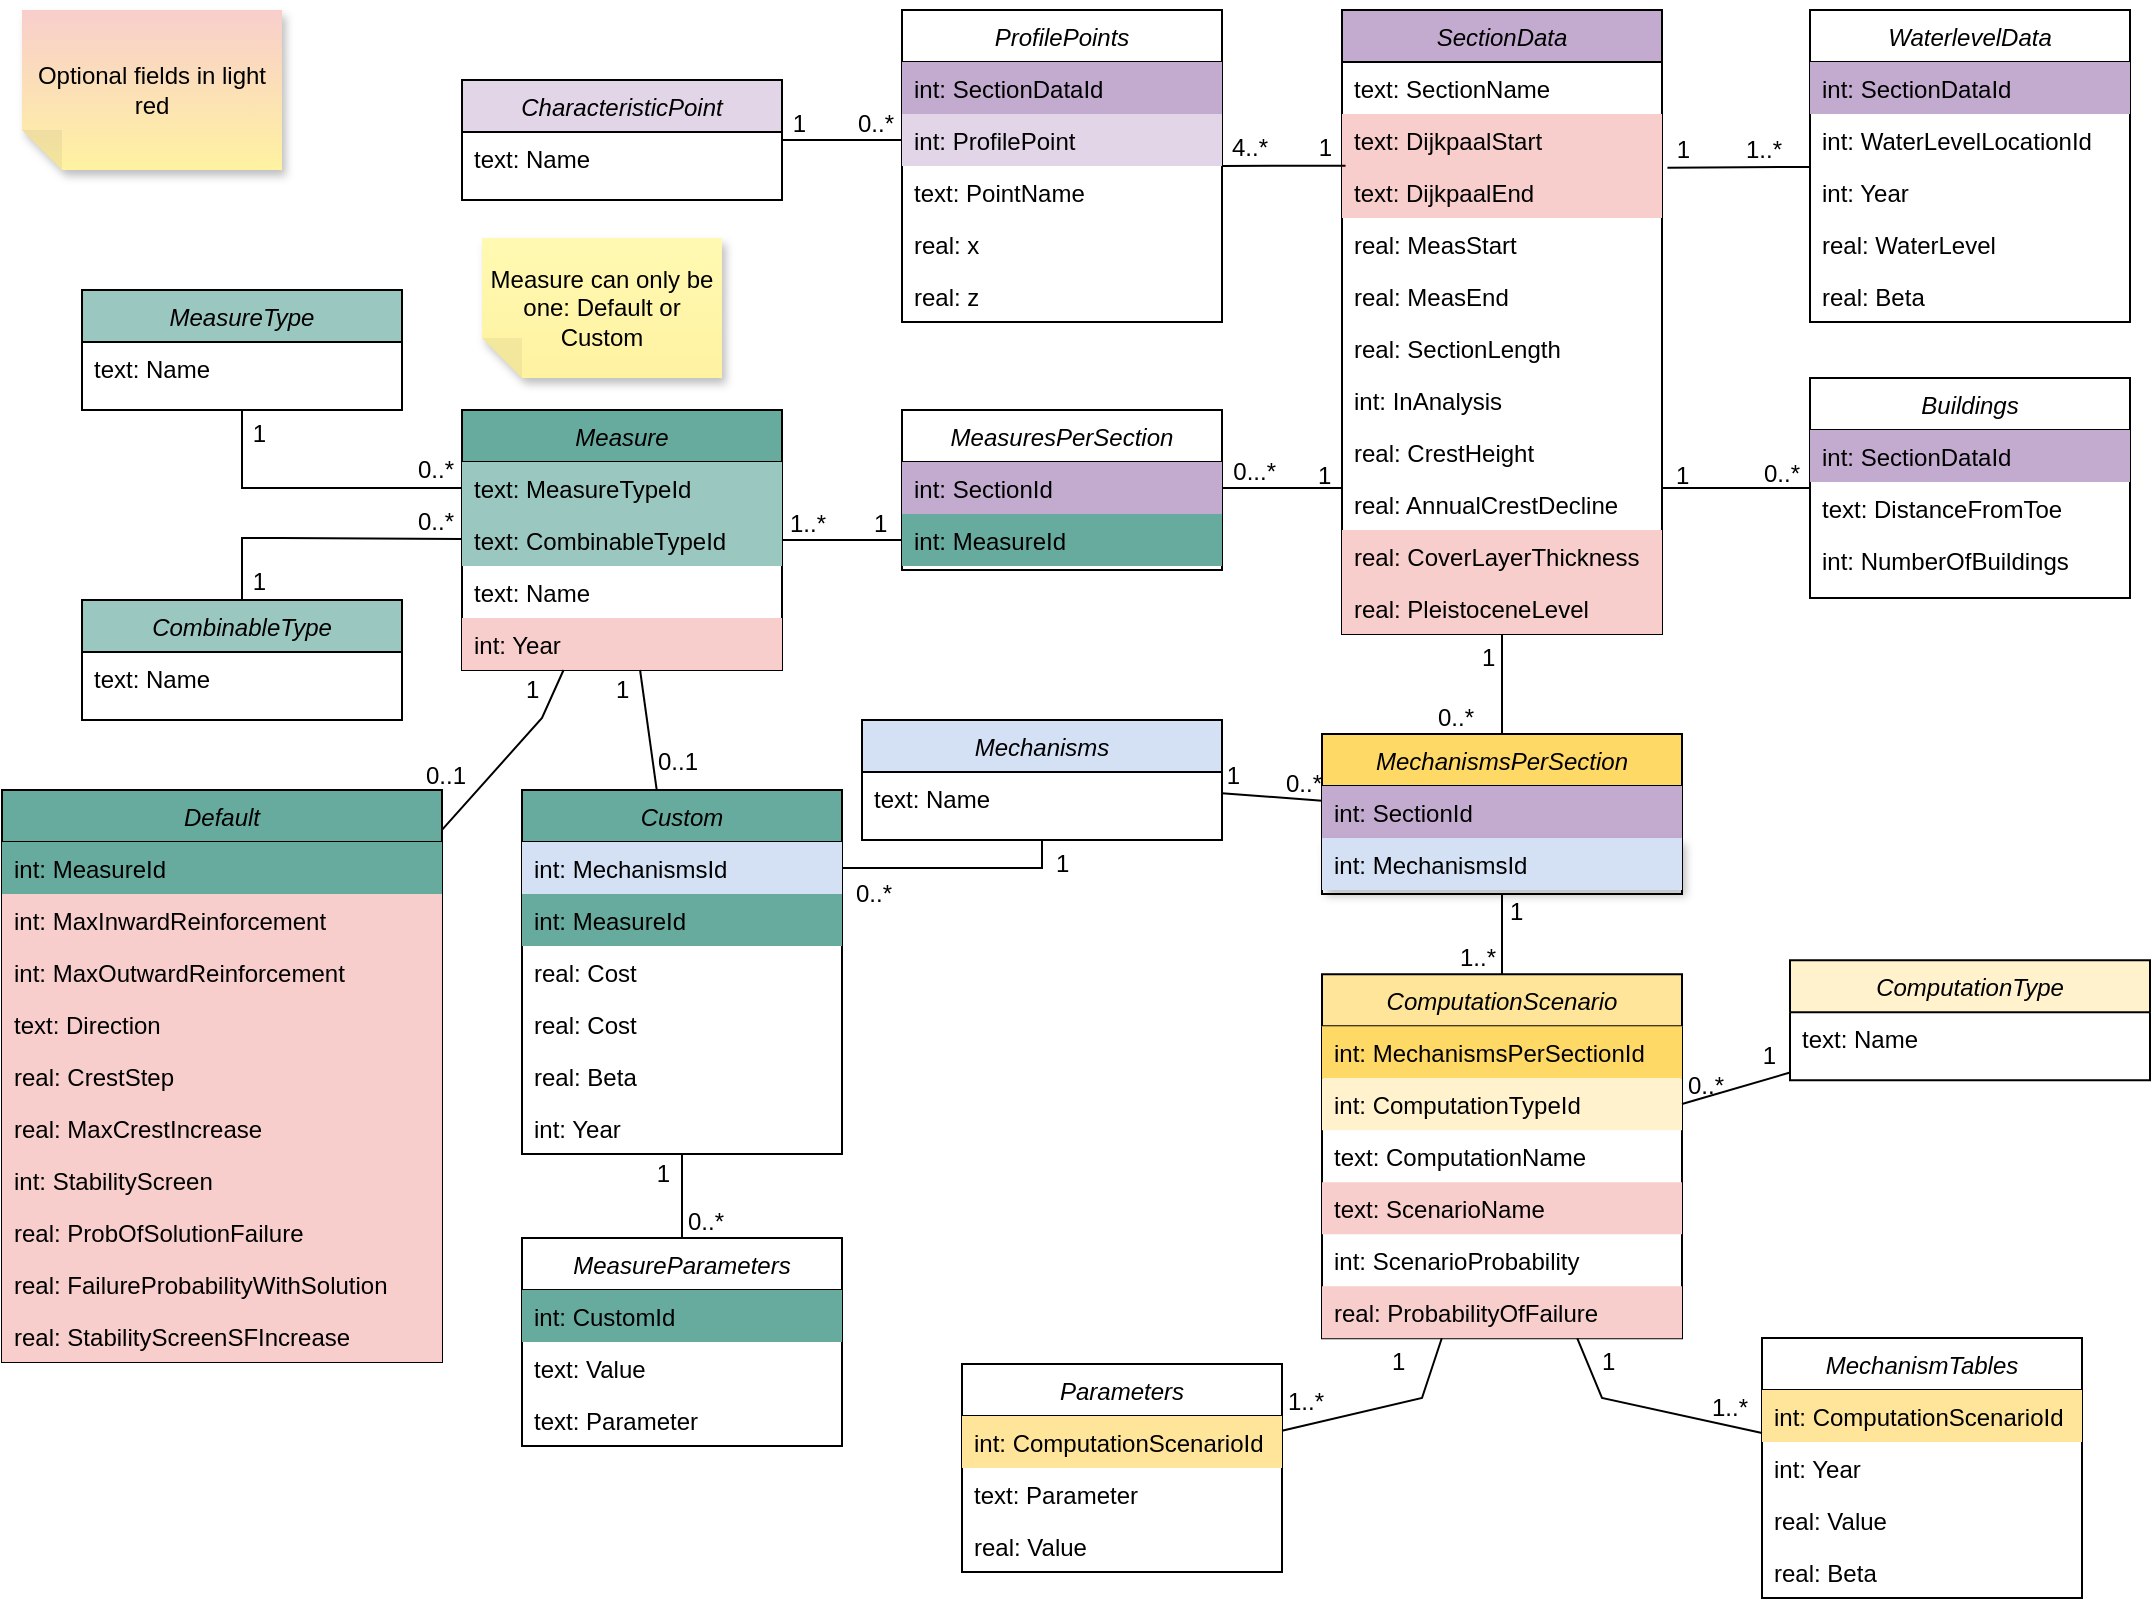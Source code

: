 <mxfile version="21.1.8" type="device">
  <diagram name="EntityDiagram" id="T-HeY9lztn7zAXqoHGck">
    <mxGraphModel dx="1674" dy="754" grid="1" gridSize="10" guides="1" tooltips="1" connect="1" arrows="1" fold="1" page="1" pageScale="1" pageWidth="1100" pageHeight="850" math="0" shadow="0">
      <root>
        <mxCell id="iij-sJ3s8TavJlbYBpzY-0" />
        <mxCell id="iij-sJ3s8TavJlbYBpzY-1" parent="iij-sJ3s8TavJlbYBpzY-0" />
        <mxCell id="iij-sJ3s8TavJlbYBpzY-2" value="Measure" style="swimlane;fontStyle=2;align=center;verticalAlign=top;childLayout=stackLayout;horizontal=1;startSize=26;horizontalStack=0;resizeParent=1;resizeLast=0;collapsible=1;marginBottom=0;rounded=0;shadow=0;strokeWidth=1;fillColor=#67AB9F;" vertex="1" parent="iij-sJ3s8TavJlbYBpzY-1">
          <mxGeometry x="250" y="226" width="160" height="130" as="geometry">
            <mxRectangle x="230" y="140" width="160" height="26" as="alternateBounds" />
          </mxGeometry>
        </mxCell>
        <mxCell id="iij-sJ3s8TavJlbYBpzY-3" value="text: MeasureTypeId" style="text;align=left;verticalAlign=top;spacingLeft=4;spacingRight=4;overflow=hidden;rotatable=0;points=[[0,0.5],[1,0.5]];portConstraint=eastwest;rounded=0;shadow=0;html=0;fillColor=#9AC7BF;" vertex="1" parent="iij-sJ3s8TavJlbYBpzY-2">
          <mxGeometry y="26" width="160" height="26" as="geometry" />
        </mxCell>
        <mxCell id="iij-sJ3s8TavJlbYBpzY-4" value="text: CombinableTypeId" style="text;align=left;verticalAlign=top;spacingLeft=4;spacingRight=4;overflow=hidden;rotatable=0;points=[[0,0.5],[1,0.5]];portConstraint=eastwest;fillColor=#9AC7BF;" vertex="1" parent="iij-sJ3s8TavJlbYBpzY-2">
          <mxGeometry y="52" width="160" height="26" as="geometry" />
        </mxCell>
        <mxCell id="iij-sJ3s8TavJlbYBpzY-5" value="text: Name" style="text;align=left;verticalAlign=top;spacingLeft=4;spacingRight=4;overflow=hidden;rotatable=0;points=[[0,0.5],[1,0.5]];portConstraint=eastwest;rounded=0;shadow=0;html=0;" vertex="1" parent="iij-sJ3s8TavJlbYBpzY-2">
          <mxGeometry y="78" width="160" height="26" as="geometry" />
        </mxCell>
        <mxCell id="iij-sJ3s8TavJlbYBpzY-6" value="int: Year" style="text;align=left;verticalAlign=top;spacingLeft=4;spacingRight=4;overflow=hidden;rotatable=0;points=[[0,0.5],[1,0.5]];portConstraint=eastwest;fillColor=#F8CECC;" vertex="1" parent="iij-sJ3s8TavJlbYBpzY-2">
          <mxGeometry y="104" width="160" height="26" as="geometry" />
        </mxCell>
        <mxCell id="iij-sJ3s8TavJlbYBpzY-7" value="ProfilePoints" style="swimlane;fontStyle=2;align=center;verticalAlign=top;childLayout=stackLayout;horizontal=1;startSize=26;horizontalStack=0;resizeParent=1;resizeLast=0;collapsible=1;marginBottom=0;rounded=0;shadow=0;strokeWidth=1;" vertex="1" parent="iij-sJ3s8TavJlbYBpzY-1">
          <mxGeometry x="470" y="26" width="160" height="156" as="geometry">
            <mxRectangle x="230" y="140" width="160" height="26" as="alternateBounds" />
          </mxGeometry>
        </mxCell>
        <mxCell id="iij-sJ3s8TavJlbYBpzY-8" value="int: SectionDataId" style="text;align=left;verticalAlign=top;spacingLeft=4;spacingRight=4;overflow=hidden;rotatable=0;points=[[0,0.5],[1,0.5]];portConstraint=eastwest;fillColor=#C3ABD0;" vertex="1" parent="iij-sJ3s8TavJlbYBpzY-7">
          <mxGeometry y="26" width="160" height="26" as="geometry" />
        </mxCell>
        <mxCell id="iij-sJ3s8TavJlbYBpzY-9" value="int: ProfilePoint" style="text;align=left;verticalAlign=top;spacingLeft=4;spacingRight=4;overflow=hidden;rotatable=0;points=[[0,0.5],[1,0.5]];portConstraint=eastwest;rounded=0;shadow=0;html=0;fillColor=#E1D5E7;" vertex="1" parent="iij-sJ3s8TavJlbYBpzY-7">
          <mxGeometry y="52" width="160" height="26" as="geometry" />
        </mxCell>
        <mxCell id="iij-sJ3s8TavJlbYBpzY-10" value="text: PointName" style="text;align=left;verticalAlign=top;spacingLeft=4;spacingRight=4;overflow=hidden;rotatable=0;points=[[0,0.5],[1,0.5]];portConstraint=eastwest;" vertex="1" parent="iij-sJ3s8TavJlbYBpzY-7">
          <mxGeometry y="78" width="160" height="26" as="geometry" />
        </mxCell>
        <mxCell id="iij-sJ3s8TavJlbYBpzY-11" value="real: x" style="text;align=left;verticalAlign=top;spacingLeft=4;spacingRight=4;overflow=hidden;rotatable=0;points=[[0,0.5],[1,0.5]];portConstraint=eastwest;rounded=0;shadow=0;html=0;" vertex="1" parent="iij-sJ3s8TavJlbYBpzY-7">
          <mxGeometry y="104" width="160" height="26" as="geometry" />
        </mxCell>
        <mxCell id="iij-sJ3s8TavJlbYBpzY-12" value="real: z" style="text;align=left;verticalAlign=top;spacingLeft=4;spacingRight=4;overflow=hidden;rotatable=0;points=[[0,0.5],[1,0.5]];portConstraint=eastwest;rounded=0;shadow=0;html=0;" vertex="1" parent="iij-sJ3s8TavJlbYBpzY-7">
          <mxGeometry y="130" width="160" height="26" as="geometry" />
        </mxCell>
        <mxCell id="iij-sJ3s8TavJlbYBpzY-13" value="MechanismTables" style="swimlane;fontStyle=2;align=center;verticalAlign=top;childLayout=stackLayout;horizontal=1;startSize=26;horizontalStack=0;resizeParent=1;resizeLast=0;collapsible=1;marginBottom=0;rounded=0;shadow=0;strokeWidth=1;fillColor=none;" vertex="1" parent="iij-sJ3s8TavJlbYBpzY-1">
          <mxGeometry x="900" y="690" width="160" height="130" as="geometry">
            <mxRectangle x="230" y="140" width="160" height="26" as="alternateBounds" />
          </mxGeometry>
        </mxCell>
        <mxCell id="iij-sJ3s8TavJlbYBpzY-14" value="int: ComputationScenarioId" style="text;align=left;verticalAlign=top;spacingLeft=4;spacingRight=4;overflow=hidden;rotatable=0;points=[[0,0.5],[1,0.5]];portConstraint=eastwest;rounded=0;shadow=0;html=0;fillColor=#FFE599;" vertex="1" parent="iij-sJ3s8TavJlbYBpzY-13">
          <mxGeometry y="26" width="160" height="26" as="geometry" />
        </mxCell>
        <mxCell id="iij-sJ3s8TavJlbYBpzY-15" value="int: Year" style="text;align=left;verticalAlign=top;spacingLeft=4;spacingRight=4;overflow=hidden;rotatable=0;points=[[0,0.5],[1,0.5]];portConstraint=eastwest;rounded=0;shadow=0;html=0;" vertex="1" parent="iij-sJ3s8TavJlbYBpzY-13">
          <mxGeometry y="52" width="160" height="26" as="geometry" />
        </mxCell>
        <mxCell id="iij-sJ3s8TavJlbYBpzY-16" value="real: Value" style="text;align=left;verticalAlign=top;spacingLeft=4;spacingRight=4;overflow=hidden;rotatable=0;points=[[0,0.5],[1,0.5]];portConstraint=eastwest;rounded=0;shadow=0;html=0;" vertex="1" parent="iij-sJ3s8TavJlbYBpzY-13">
          <mxGeometry y="78" width="160" height="26" as="geometry" />
        </mxCell>
        <mxCell id="iij-sJ3s8TavJlbYBpzY-17" value="real: Beta" style="text;align=left;verticalAlign=top;spacingLeft=4;spacingRight=4;overflow=hidden;rotatable=0;points=[[0,0.5],[1,0.5]];portConstraint=eastwest;rounded=0;shadow=0;html=0;" vertex="1" parent="iij-sJ3s8TavJlbYBpzY-13">
          <mxGeometry y="104" width="160" height="26" as="geometry" />
        </mxCell>
        <mxCell id="iij-sJ3s8TavJlbYBpzY-18" value="MechanismsPerSection" style="swimlane;fontStyle=2;align=center;verticalAlign=top;childLayout=stackLayout;horizontal=1;startSize=26;horizontalStack=0;resizeParent=1;resizeLast=0;collapsible=1;marginBottom=0;rounded=0;shadow=0;strokeWidth=1;fillColor=#FFD966;" vertex="1" parent="iij-sJ3s8TavJlbYBpzY-1">
          <mxGeometry x="680" y="388" width="180" height="80" as="geometry">
            <mxRectangle x="230" y="140" width="160" height="26" as="alternateBounds" />
          </mxGeometry>
        </mxCell>
        <mxCell id="iij-sJ3s8TavJlbYBpzY-19" value="int: SectionId" style="text;align=left;verticalAlign=top;spacingLeft=4;spacingRight=4;overflow=hidden;rotatable=0;points=[[0,0.5],[1,0.5]];portConstraint=eastwest;fillColor=#C3ABD0;" vertex="1" parent="iij-sJ3s8TavJlbYBpzY-18">
          <mxGeometry y="26" width="180" height="26" as="geometry" />
        </mxCell>
        <mxCell id="iij-sJ3s8TavJlbYBpzY-20" value="int: MechanismsId" style="text;align=left;verticalAlign=top;spacingLeft=4;spacingRight=4;overflow=hidden;rotatable=0;points=[[0,0.5],[1,0.5]];portConstraint=eastwest;rounded=0;shadow=1;html=0;fillColor=#D4E1F5;" vertex="1" parent="iij-sJ3s8TavJlbYBpzY-18">
          <mxGeometry y="52" width="180" height="26" as="geometry" />
        </mxCell>
        <mxCell id="iij-sJ3s8TavJlbYBpzY-21" value="MeasuresPerSection" style="swimlane;fontStyle=2;align=center;verticalAlign=top;childLayout=stackLayout;horizontal=1;startSize=26;horizontalStack=0;resizeParent=1;resizeLast=0;collapsible=1;marginBottom=0;rounded=0;shadow=0;strokeWidth=1;" vertex="1" parent="iij-sJ3s8TavJlbYBpzY-1">
          <mxGeometry x="470" y="226" width="160" height="80" as="geometry">
            <mxRectangle x="230" y="140" width="160" height="26" as="alternateBounds" />
          </mxGeometry>
        </mxCell>
        <mxCell id="iij-sJ3s8TavJlbYBpzY-22" value="int: SectionId" style="text;align=left;verticalAlign=top;spacingLeft=4;spacingRight=4;overflow=hidden;rotatable=0;points=[[0,0.5],[1,0.5]];portConstraint=eastwest;fillColor=#C3ABD0;" vertex="1" parent="iij-sJ3s8TavJlbYBpzY-21">
          <mxGeometry y="26" width="160" height="26" as="geometry" />
        </mxCell>
        <mxCell id="iij-sJ3s8TavJlbYBpzY-23" value="int: MeasureId" style="text;align=left;verticalAlign=top;spacingLeft=4;spacingRight=4;overflow=hidden;rotatable=0;points=[[0,0.5],[1,0.5]];portConstraint=eastwest;rounded=0;shadow=0;html=0;fillColor=#67AB9F;" vertex="1" parent="iij-sJ3s8TavJlbYBpzY-21">
          <mxGeometry y="52" width="160" height="26" as="geometry" />
        </mxCell>
        <mxCell id="iij-sJ3s8TavJlbYBpzY-24" value="WaterlevelData" style="swimlane;fontStyle=2;align=center;verticalAlign=top;childLayout=stackLayout;horizontal=1;startSize=26;horizontalStack=0;resizeParent=1;resizeLast=0;collapsible=1;marginBottom=0;rounded=0;shadow=0;strokeWidth=1;" vertex="1" parent="iij-sJ3s8TavJlbYBpzY-1">
          <mxGeometry x="924" y="26" width="160" height="156" as="geometry">
            <mxRectangle x="230" y="140" width="160" height="26" as="alternateBounds" />
          </mxGeometry>
        </mxCell>
        <mxCell id="iij-sJ3s8TavJlbYBpzY-25" value="int: SectionDataId" style="text;align=left;verticalAlign=top;spacingLeft=4;spacingRight=4;overflow=hidden;rotatable=0;points=[[0,0.5],[1,0.5]];portConstraint=eastwest;fillColor=#C3ABD0;" vertex="1" parent="iij-sJ3s8TavJlbYBpzY-24">
          <mxGeometry y="26" width="160" height="26" as="geometry" />
        </mxCell>
        <mxCell id="iij-sJ3s8TavJlbYBpzY-26" value="int: WaterLevelLocationId" style="text;align=left;verticalAlign=top;spacingLeft=4;spacingRight=4;overflow=hidden;rotatable=0;points=[[0,0.5],[1,0.5]];portConstraint=eastwest;" vertex="1" parent="iij-sJ3s8TavJlbYBpzY-24">
          <mxGeometry y="52" width="160" height="26" as="geometry" />
        </mxCell>
        <mxCell id="iij-sJ3s8TavJlbYBpzY-27" value="int: Year" style="text;align=left;verticalAlign=top;spacingLeft=4;spacingRight=4;overflow=hidden;rotatable=0;points=[[0,0.5],[1,0.5]];portConstraint=eastwest;rounded=0;shadow=0;html=0;" vertex="1" parent="iij-sJ3s8TavJlbYBpzY-24">
          <mxGeometry y="78" width="160" height="26" as="geometry" />
        </mxCell>
        <mxCell id="iij-sJ3s8TavJlbYBpzY-28" value="real: WaterLevel" style="text;align=left;verticalAlign=top;spacingLeft=4;spacingRight=4;overflow=hidden;rotatable=0;points=[[0,0.5],[1,0.5]];portConstraint=eastwest;rounded=0;shadow=0;html=0;" vertex="1" parent="iij-sJ3s8TavJlbYBpzY-24">
          <mxGeometry y="104" width="160" height="26" as="geometry" />
        </mxCell>
        <mxCell id="iij-sJ3s8TavJlbYBpzY-29" value="real: Beta" style="text;align=left;verticalAlign=top;spacingLeft=4;spacingRight=4;overflow=hidden;rotatable=0;points=[[0,0.5],[1,0.5]];portConstraint=eastwest;rounded=0;shadow=0;html=0;" vertex="1" parent="iij-sJ3s8TavJlbYBpzY-24">
          <mxGeometry y="130" width="160" height="26" as="geometry" />
        </mxCell>
        <mxCell id="iij-sJ3s8TavJlbYBpzY-30" value="SectionData" style="swimlane;fontStyle=2;align=center;verticalAlign=top;childLayout=stackLayout;horizontal=1;startSize=26;horizontalStack=0;resizeParent=1;resizeLast=0;collapsible=1;marginBottom=0;rounded=0;shadow=0;strokeWidth=1;fillColor=#C3ABD0;" vertex="1" parent="iij-sJ3s8TavJlbYBpzY-1">
          <mxGeometry x="690" y="26" width="160" height="312" as="geometry">
            <mxRectangle x="230" y="140" width="160" height="26" as="alternateBounds" />
          </mxGeometry>
        </mxCell>
        <mxCell id="iij-sJ3s8TavJlbYBpzY-31" value="text: SectionName" style="text;align=left;verticalAlign=top;spacingLeft=4;spacingRight=4;overflow=hidden;rotatable=0;points=[[0,0.5],[1,0.5]];portConstraint=eastwest;rounded=0;shadow=0;html=0;" vertex="1" parent="iij-sJ3s8TavJlbYBpzY-30">
          <mxGeometry y="26" width="160" height="26" as="geometry" />
        </mxCell>
        <mxCell id="iij-sJ3s8TavJlbYBpzY-32" value="text: DijkpaalStart" style="text;align=left;verticalAlign=top;spacingLeft=4;spacingRight=4;overflow=hidden;rotatable=0;points=[[0,0.5],[1,0.5]];portConstraint=eastwest;rounded=0;shadow=0;html=0;fillColor=#F8CECC;" vertex="1" parent="iij-sJ3s8TavJlbYBpzY-30">
          <mxGeometry y="52" width="160" height="26" as="geometry" />
        </mxCell>
        <mxCell id="iij-sJ3s8TavJlbYBpzY-33" value="text: DijkpaalEnd" style="text;align=left;verticalAlign=top;spacingLeft=4;spacingRight=4;overflow=hidden;rotatable=0;points=[[0,0.5],[1,0.5]];portConstraint=eastwest;rounded=0;shadow=0;html=0;fillColor=#F8CECC;" vertex="1" parent="iij-sJ3s8TavJlbYBpzY-30">
          <mxGeometry y="78" width="160" height="26" as="geometry" />
        </mxCell>
        <mxCell id="iij-sJ3s8TavJlbYBpzY-34" value="real: MeasStart" style="text;align=left;verticalAlign=top;spacingLeft=4;spacingRight=4;overflow=hidden;rotatable=0;points=[[0,0.5],[1,0.5]];portConstraint=eastwest;rounded=0;shadow=0;html=0;" vertex="1" parent="iij-sJ3s8TavJlbYBpzY-30">
          <mxGeometry y="104" width="160" height="26" as="geometry" />
        </mxCell>
        <mxCell id="iij-sJ3s8TavJlbYBpzY-35" value="real: MeasEnd" style="text;align=left;verticalAlign=top;spacingLeft=4;spacingRight=4;overflow=hidden;rotatable=0;points=[[0,0.5],[1,0.5]];portConstraint=eastwest;rounded=0;shadow=0;html=0;" vertex="1" parent="iij-sJ3s8TavJlbYBpzY-30">
          <mxGeometry y="130" width="160" height="26" as="geometry" />
        </mxCell>
        <mxCell id="iij-sJ3s8TavJlbYBpzY-36" value="real: SectionLength" style="text;align=left;verticalAlign=top;spacingLeft=4;spacingRight=4;overflow=hidden;rotatable=0;points=[[0,0.5],[1,0.5]];portConstraint=eastwest;rounded=0;shadow=0;html=0;" vertex="1" parent="iij-sJ3s8TavJlbYBpzY-30">
          <mxGeometry y="156" width="160" height="26" as="geometry" />
        </mxCell>
        <mxCell id="iij-sJ3s8TavJlbYBpzY-37" value="int: InAnalysis" style="text;align=left;verticalAlign=top;spacingLeft=4;spacingRight=4;overflow=hidden;rotatable=0;points=[[0,0.5],[1,0.5]];portConstraint=eastwest;rounded=0;shadow=0;html=0;" vertex="1" parent="iij-sJ3s8TavJlbYBpzY-30">
          <mxGeometry y="182" width="160" height="26" as="geometry" />
        </mxCell>
        <mxCell id="iij-sJ3s8TavJlbYBpzY-38" value="real: CrestHeight" style="text;align=left;verticalAlign=top;spacingLeft=4;spacingRight=4;overflow=hidden;rotatable=0;points=[[0,0.5],[1,0.5]];portConstraint=eastwest;rounded=0;shadow=0;html=0;" vertex="1" parent="iij-sJ3s8TavJlbYBpzY-30">
          <mxGeometry y="208" width="160" height="26" as="geometry" />
        </mxCell>
        <mxCell id="iij-sJ3s8TavJlbYBpzY-39" value="real: AnnualCrestDecline" style="text;align=left;verticalAlign=top;spacingLeft=4;spacingRight=4;overflow=hidden;rotatable=0;points=[[0,0.5],[1,0.5]];portConstraint=eastwest;rounded=0;shadow=0;html=0;" vertex="1" parent="iij-sJ3s8TavJlbYBpzY-30">
          <mxGeometry y="234" width="160" height="26" as="geometry" />
        </mxCell>
        <mxCell id="iij-sJ3s8TavJlbYBpzY-40" value="real: CoverLayerThickness" style="text;align=left;verticalAlign=top;spacingLeft=4;spacingRight=4;overflow=hidden;rotatable=0;points=[[0,0.5],[1,0.5]];portConstraint=eastwest;rounded=0;shadow=0;html=0;fillColor=#F8CECC;" vertex="1" parent="iij-sJ3s8TavJlbYBpzY-30">
          <mxGeometry y="260" width="160" height="26" as="geometry" />
        </mxCell>
        <mxCell id="iij-sJ3s8TavJlbYBpzY-41" value="real: PleistoceneLevel" style="text;align=left;verticalAlign=top;spacingLeft=4;spacingRight=4;overflow=hidden;rotatable=0;points=[[0,0.5],[1,0.5]];portConstraint=eastwest;rounded=0;shadow=0;html=0;fillColor=#F8CECC;" vertex="1" parent="iij-sJ3s8TavJlbYBpzY-30">
          <mxGeometry y="286" width="160" height="26" as="geometry" />
        </mxCell>
        <mxCell id="iij-sJ3s8TavJlbYBpzY-42" value="Parameters" style="swimlane;fontStyle=2;align=center;verticalAlign=top;childLayout=stackLayout;horizontal=1;startSize=26;horizontalStack=0;resizeParent=1;resizeLast=0;collapsible=1;marginBottom=0;rounded=0;shadow=0;strokeWidth=1;fillColor=none;" vertex="1" parent="iij-sJ3s8TavJlbYBpzY-1">
          <mxGeometry x="500" y="703" width="160" height="104" as="geometry">
            <mxRectangle x="230" y="140" width="160" height="26" as="alternateBounds" />
          </mxGeometry>
        </mxCell>
        <mxCell id="iij-sJ3s8TavJlbYBpzY-43" value="int: ComputationScenarioId" style="text;align=left;verticalAlign=top;spacingLeft=4;spacingRight=4;overflow=hidden;rotatable=0;points=[[0,0.5],[1,0.5]];portConstraint=eastwest;rounded=0;shadow=0;html=0;fillColor=#FFE599;" vertex="1" parent="iij-sJ3s8TavJlbYBpzY-42">
          <mxGeometry y="26" width="160" height="26" as="geometry" />
        </mxCell>
        <mxCell id="iij-sJ3s8TavJlbYBpzY-44" value="text: Parameter" style="text;align=left;verticalAlign=top;spacingLeft=4;spacingRight=4;overflow=hidden;rotatable=0;points=[[0,0.5],[1,0.5]];portConstraint=eastwest;rounded=0;shadow=0;html=0;" vertex="1" parent="iij-sJ3s8TavJlbYBpzY-42">
          <mxGeometry y="52" width="160" height="26" as="geometry" />
        </mxCell>
        <mxCell id="iij-sJ3s8TavJlbYBpzY-45" value="real: Value" style="text;align=left;verticalAlign=top;spacingLeft=4;spacingRight=4;overflow=hidden;rotatable=0;points=[[0,0.5],[1,0.5]];portConstraint=eastwest;rounded=0;shadow=0;html=0;" vertex="1" parent="iij-sJ3s8TavJlbYBpzY-42">
          <mxGeometry y="78" width="160" height="26" as="geometry" />
        </mxCell>
        <mxCell id="iij-sJ3s8TavJlbYBpzY-46" value="ComputationScenario" style="swimlane;fontStyle=2;align=center;verticalAlign=top;childLayout=stackLayout;horizontal=1;startSize=26;horizontalStack=0;resizeParent=1;resizeLast=0;collapsible=1;marginBottom=0;rounded=0;shadow=0;strokeWidth=1;fillColor=#FFE599;" vertex="1" parent="iij-sJ3s8TavJlbYBpzY-1">
          <mxGeometry x="680" y="508.13" width="180" height="182" as="geometry">
            <mxRectangle x="230" y="140" width="160" height="26" as="alternateBounds" />
          </mxGeometry>
        </mxCell>
        <mxCell id="iij-sJ3s8TavJlbYBpzY-47" value="int: MechanismsPerSectionId" style="text;align=left;verticalAlign=top;spacingLeft=4;spacingRight=4;overflow=hidden;rotatable=0;points=[[0,0.5],[1,0.5]];portConstraint=eastwest;rounded=0;shadow=0;html=0;fillColor=#FFD966;" vertex="1" parent="iij-sJ3s8TavJlbYBpzY-46">
          <mxGeometry y="26" width="180" height="26" as="geometry" />
        </mxCell>
        <mxCell id="iij-sJ3s8TavJlbYBpzY-48" value="int: ComputationTypeId" style="text;align=left;verticalAlign=top;spacingLeft=4;spacingRight=4;overflow=hidden;rotatable=0;points=[[0,0.5],[1,0.5]];portConstraint=eastwest;rounded=0;shadow=0;html=0;fillColor=#FFF2CC;" vertex="1" parent="iij-sJ3s8TavJlbYBpzY-46">
          <mxGeometry y="52" width="180" height="26" as="geometry" />
        </mxCell>
        <mxCell id="iij-sJ3s8TavJlbYBpzY-49" value="text: ComputationName" style="text;align=left;verticalAlign=top;spacingLeft=4;spacingRight=4;overflow=hidden;rotatable=0;points=[[0,0.5],[1,0.5]];portConstraint=eastwest;rounded=0;shadow=0;html=0;" vertex="1" parent="iij-sJ3s8TavJlbYBpzY-46">
          <mxGeometry y="78" width="180" height="26" as="geometry" />
        </mxCell>
        <mxCell id="iij-sJ3s8TavJlbYBpzY-50" value="text: ScenarioName" style="text;align=left;verticalAlign=top;spacingLeft=4;spacingRight=4;overflow=hidden;rotatable=0;points=[[0,0.5],[1,0.5]];portConstraint=eastwest;rounded=0;shadow=0;html=0;fillColor=#F8CECC;" vertex="1" parent="iij-sJ3s8TavJlbYBpzY-46">
          <mxGeometry y="104" width="180" height="26" as="geometry" />
        </mxCell>
        <mxCell id="iij-sJ3s8TavJlbYBpzY-51" value="int: ScenarioProbability" style="text;align=left;verticalAlign=top;spacingLeft=4;spacingRight=4;overflow=hidden;rotatable=0;points=[[0,0.5],[1,0.5]];portConstraint=eastwest;rounded=0;shadow=0;html=0;" vertex="1" parent="iij-sJ3s8TavJlbYBpzY-46">
          <mxGeometry y="130" width="180" height="26" as="geometry" />
        </mxCell>
        <mxCell id="iij-sJ3s8TavJlbYBpzY-52" value="real: ProbabilityOfFailure" style="text;align=left;verticalAlign=top;spacingLeft=4;spacingRight=4;overflow=hidden;rotatable=0;points=[[0,0.5],[1,0.5]];portConstraint=eastwest;rounded=0;shadow=0;html=0;fillColor=#F8CECC;" vertex="1" parent="iij-sJ3s8TavJlbYBpzY-46">
          <mxGeometry y="156" width="180" height="26" as="geometry" />
        </mxCell>
        <mxCell id="iij-sJ3s8TavJlbYBpzY-53" value="" style="endArrow=none;html=1;rounded=0;entryX=1;entryY=0.5;entryDx=0;entryDy=0;exitX=0;exitY=0.192;exitDx=0;exitDy=0;exitPerimeter=0;" edge="1" parent="iij-sJ3s8TavJlbYBpzY-1" source="iij-sJ3s8TavJlbYBpzY-39" target="iij-sJ3s8TavJlbYBpzY-22">
          <mxGeometry relative="1" as="geometry">
            <mxPoint x="784" y="346" as="sourcePoint" />
            <mxPoint x="944" y="346" as="targetPoint" />
            <Array as="points" />
          </mxGeometry>
        </mxCell>
        <mxCell id="iij-sJ3s8TavJlbYBpzY-54" value="1" style="resizable=0;html=1;whiteSpace=wrap;align=left;verticalAlign=bottom;" connectable="0" vertex="1" parent="iij-sJ3s8TavJlbYBpzY-53">
          <mxGeometry x="-1" relative="1" as="geometry">
            <mxPoint x="-14" y="3" as="offset" />
          </mxGeometry>
        </mxCell>
        <mxCell id="iij-sJ3s8TavJlbYBpzY-55" value="0...*" style="resizable=0;html=1;whiteSpace=wrap;align=right;verticalAlign=bottom;" connectable="0" vertex="1" parent="iij-sJ3s8TavJlbYBpzY-53">
          <mxGeometry x="1" relative="1" as="geometry">
            <mxPoint x="28" y="1" as="offset" />
          </mxGeometry>
        </mxCell>
        <mxCell id="iij-sJ3s8TavJlbYBpzY-56" value="" style="endArrow=none;html=1;rounded=0;" edge="1" parent="iij-sJ3s8TavJlbYBpzY-1" target="iij-sJ3s8TavJlbYBpzY-65">
          <mxGeometry relative="1" as="geometry">
            <mxPoint x="850" y="265" as="sourcePoint" />
            <mxPoint x="1054" y="156" as="targetPoint" />
          </mxGeometry>
        </mxCell>
        <mxCell id="iij-sJ3s8TavJlbYBpzY-57" value="1" style="resizable=0;html=1;whiteSpace=wrap;align=left;verticalAlign=bottom;" connectable="0" vertex="1" parent="iij-sJ3s8TavJlbYBpzY-56">
          <mxGeometry x="-1" relative="1" as="geometry">
            <mxPoint x="5" y="2" as="offset" />
          </mxGeometry>
        </mxCell>
        <mxCell id="iij-sJ3s8TavJlbYBpzY-58" value="0..*" style="resizable=0;html=1;whiteSpace=wrap;align=right;verticalAlign=bottom;" connectable="0" vertex="1" parent="iij-sJ3s8TavJlbYBpzY-56">
          <mxGeometry x="1" relative="1" as="geometry">
            <mxPoint x="-4" y="1" as="offset" />
          </mxGeometry>
        </mxCell>
        <mxCell id="iij-sJ3s8TavJlbYBpzY-59" value="" style="endArrow=none;html=1;rounded=0;" edge="1" parent="iij-sJ3s8TavJlbYBpzY-1" source="iij-sJ3s8TavJlbYBpzY-18" target="iij-sJ3s8TavJlbYBpzY-46">
          <mxGeometry relative="1" as="geometry">
            <mxPoint x="804" y="248" as="sourcePoint" />
            <mxPoint x="964" y="248" as="targetPoint" />
          </mxGeometry>
        </mxCell>
        <mxCell id="iij-sJ3s8TavJlbYBpzY-60" value="1" style="resizable=0;html=1;whiteSpace=wrap;align=left;verticalAlign=bottom;" connectable="0" vertex="1" parent="iij-sJ3s8TavJlbYBpzY-59">
          <mxGeometry x="-1" relative="1" as="geometry">
            <mxPoint x="2" y="17" as="offset" />
          </mxGeometry>
        </mxCell>
        <mxCell id="iij-sJ3s8TavJlbYBpzY-61" value="1..*" style="resizable=0;html=1;whiteSpace=wrap;align=right;verticalAlign=bottom;fillColor=none;" connectable="0" vertex="1" parent="iij-sJ3s8TavJlbYBpzY-59">
          <mxGeometry x="1" relative="1" as="geometry">
            <mxPoint x="-2" as="offset" />
          </mxGeometry>
        </mxCell>
        <mxCell id="iij-sJ3s8TavJlbYBpzY-62" value="" style="endArrow=none;html=1;rounded=0;exitX=0;exitY=0.5;exitDx=0;exitDy=0;" edge="1" parent="iij-sJ3s8TavJlbYBpzY-1" source="iij-sJ3s8TavJlbYBpzY-23" target="iij-sJ3s8TavJlbYBpzY-2">
          <mxGeometry relative="1" as="geometry">
            <mxPoint x="924" y="186" as="sourcePoint" />
            <mxPoint x="1084" y="186" as="targetPoint" />
          </mxGeometry>
        </mxCell>
        <mxCell id="iij-sJ3s8TavJlbYBpzY-63" value="1" style="resizable=0;html=1;whiteSpace=wrap;align=left;verticalAlign=bottom;" connectable="0" vertex="1" parent="iij-sJ3s8TavJlbYBpzY-62">
          <mxGeometry x="-1" relative="1" as="geometry">
            <mxPoint x="-16" as="offset" />
          </mxGeometry>
        </mxCell>
        <mxCell id="iij-sJ3s8TavJlbYBpzY-64" value="1..*" style="resizable=0;html=1;whiteSpace=wrap;align=right;verticalAlign=bottom;" connectable="0" vertex="1" parent="iij-sJ3s8TavJlbYBpzY-62">
          <mxGeometry x="1" relative="1" as="geometry">
            <mxPoint x="23" as="offset" />
          </mxGeometry>
        </mxCell>
        <mxCell id="iij-sJ3s8TavJlbYBpzY-65" value="Buildings" style="swimlane;fontStyle=2;align=center;verticalAlign=top;childLayout=stackLayout;horizontal=1;startSize=26;horizontalStack=0;resizeParent=1;resizeLast=0;collapsible=1;marginBottom=0;rounded=0;shadow=0;strokeWidth=1;" vertex="1" parent="iij-sJ3s8TavJlbYBpzY-1">
          <mxGeometry x="924" y="210" width="160" height="110" as="geometry">
            <mxRectangle x="230" y="140" width="160" height="26" as="alternateBounds" />
          </mxGeometry>
        </mxCell>
        <mxCell id="iij-sJ3s8TavJlbYBpzY-66" value="int: SectionDataId" style="text;align=left;verticalAlign=top;spacingLeft=4;spacingRight=4;overflow=hidden;rotatable=0;points=[[0,0.5],[1,0.5]];portConstraint=eastwest;fillColor=#C3ABD0;" vertex="1" parent="iij-sJ3s8TavJlbYBpzY-65">
          <mxGeometry y="26" width="160" height="26" as="geometry" />
        </mxCell>
        <mxCell id="iij-sJ3s8TavJlbYBpzY-67" value="text: DistanceFromToe" style="text;align=left;verticalAlign=top;spacingLeft=4;spacingRight=4;overflow=hidden;rotatable=0;points=[[0,0.5],[1,0.5]];portConstraint=eastwest;rounded=0;shadow=0;html=0;" vertex="1" parent="iij-sJ3s8TavJlbYBpzY-65">
          <mxGeometry y="52" width="160" height="26" as="geometry" />
        </mxCell>
        <mxCell id="iij-sJ3s8TavJlbYBpzY-68" value="int: NumberOfBuildings" style="text;align=left;verticalAlign=top;spacingLeft=4;spacingRight=4;overflow=hidden;rotatable=0;points=[[0,0.5],[1,0.5]];portConstraint=eastwest;rounded=0;shadow=0;html=0;" vertex="1" parent="iij-sJ3s8TavJlbYBpzY-65">
          <mxGeometry y="78" width="160" height="26" as="geometry" />
        </mxCell>
        <mxCell id="iij-sJ3s8TavJlbYBpzY-69" value="" style="endArrow=none;html=1;rounded=0;" edge="1" parent="iij-sJ3s8TavJlbYBpzY-1" source="iij-sJ3s8TavJlbYBpzY-46" target="iij-sJ3s8TavJlbYBpzY-13">
          <mxGeometry relative="1" as="geometry">
            <mxPoint x="1204" y="518.13" as="sourcePoint" />
            <mxPoint x="1364" y="518.13" as="targetPoint" />
            <Array as="points">
              <mxPoint x="820" y="720" />
            </Array>
          </mxGeometry>
        </mxCell>
        <mxCell id="iij-sJ3s8TavJlbYBpzY-70" value="1" style="resizable=0;html=1;whiteSpace=wrap;align=left;verticalAlign=bottom;" connectable="0" vertex="1" parent="iij-sJ3s8TavJlbYBpzY-69">
          <mxGeometry x="-1" relative="1" as="geometry">
            <mxPoint x="10" y="20" as="offset" />
          </mxGeometry>
        </mxCell>
        <mxCell id="iij-sJ3s8TavJlbYBpzY-71" value="1..*" style="resizable=0;html=1;whiteSpace=wrap;align=right;verticalAlign=bottom;" connectable="0" vertex="1" parent="iij-sJ3s8TavJlbYBpzY-69">
          <mxGeometry x="1" relative="1" as="geometry">
            <mxPoint x="-5" y="-4" as="offset" />
          </mxGeometry>
        </mxCell>
        <mxCell id="iij-sJ3s8TavJlbYBpzY-72" value="" style="endArrow=none;html=1;rounded=0;" edge="1" parent="iij-sJ3s8TavJlbYBpzY-1" source="iij-sJ3s8TavJlbYBpzY-46" target="iij-sJ3s8TavJlbYBpzY-42">
          <mxGeometry relative="1" as="geometry">
            <mxPoint x="944" y="692.7" as="sourcePoint" />
            <mxPoint x="1104" y="692.7" as="targetPoint" />
            <Array as="points">
              <mxPoint x="730" y="720" />
            </Array>
          </mxGeometry>
        </mxCell>
        <mxCell id="iij-sJ3s8TavJlbYBpzY-73" value="1" style="resizable=0;html=1;whiteSpace=wrap;align=left;verticalAlign=bottom;" connectable="0" vertex="1" parent="iij-sJ3s8TavJlbYBpzY-72">
          <mxGeometry x="-1" relative="1" as="geometry">
            <mxPoint x="-27" y="20" as="offset" />
          </mxGeometry>
        </mxCell>
        <mxCell id="iij-sJ3s8TavJlbYBpzY-74" value="1..*" style="resizable=0;html=1;whiteSpace=wrap;align=right;verticalAlign=bottom;" connectable="0" vertex="1" parent="iij-sJ3s8TavJlbYBpzY-72">
          <mxGeometry x="1" relative="1" as="geometry">
            <mxPoint x="23" y="-6" as="offset" />
          </mxGeometry>
        </mxCell>
        <mxCell id="iij-sJ3s8TavJlbYBpzY-75" value="Mechanisms" style="swimlane;fontStyle=2;align=center;verticalAlign=top;childLayout=stackLayout;horizontal=1;startSize=26;horizontalStack=0;resizeParent=1;resizeLast=0;collapsible=1;marginBottom=0;rounded=0;shadow=0;strokeWidth=1;fillColor=#D4E1F5;" vertex="1" parent="iij-sJ3s8TavJlbYBpzY-1">
          <mxGeometry x="450" y="381" width="180" height="60" as="geometry">
            <mxRectangle x="230" y="140" width="160" height="26" as="alternateBounds" />
          </mxGeometry>
        </mxCell>
        <mxCell id="iij-sJ3s8TavJlbYBpzY-76" value="text: Name" style="text;align=left;verticalAlign=top;spacingLeft=4;spacingRight=4;overflow=hidden;rotatable=0;points=[[0,0.5],[1,0.5]];portConstraint=eastwest;rounded=0;shadow=0;html=0;" vertex="1" parent="iij-sJ3s8TavJlbYBpzY-75">
          <mxGeometry y="26" width="180" height="26" as="geometry" />
        </mxCell>
        <mxCell id="iij-sJ3s8TavJlbYBpzY-77" value="CharacteristicPoint" style="swimlane;fontStyle=2;align=center;verticalAlign=top;childLayout=stackLayout;horizontal=1;startSize=26;horizontalStack=0;resizeParent=1;resizeLast=0;collapsible=1;marginBottom=0;rounded=0;shadow=0;strokeWidth=1;fillColor=#E1D5E7;" vertex="1" parent="iij-sJ3s8TavJlbYBpzY-1">
          <mxGeometry x="250" y="61" width="160" height="60" as="geometry">
            <mxRectangle x="230" y="140" width="160" height="26" as="alternateBounds" />
          </mxGeometry>
        </mxCell>
        <mxCell id="iij-sJ3s8TavJlbYBpzY-78" value="text: Name" style="text;align=left;verticalAlign=top;spacingLeft=4;spacingRight=4;overflow=hidden;rotatable=0;points=[[0,0.5],[1,0.5]];portConstraint=eastwest;" vertex="1" parent="iij-sJ3s8TavJlbYBpzY-77">
          <mxGeometry y="26" width="160" height="26" as="geometry" />
        </mxCell>
        <mxCell id="iij-sJ3s8TavJlbYBpzY-79" value="" style="endArrow=none;html=1;rounded=0;" edge="1" parent="iij-sJ3s8TavJlbYBpzY-1" source="iij-sJ3s8TavJlbYBpzY-18" target="iij-sJ3s8TavJlbYBpzY-75">
          <mxGeometry relative="1" as="geometry">
            <mxPoint x="804" y="451" as="sourcePoint" />
            <mxPoint x="630" y="453" as="targetPoint" />
          </mxGeometry>
        </mxCell>
        <mxCell id="iij-sJ3s8TavJlbYBpzY-80" value="0..*" style="resizable=0;html=1;whiteSpace=wrap;align=left;verticalAlign=bottom;" connectable="0" vertex="1" parent="iij-sJ3s8TavJlbYBpzY-79">
          <mxGeometry x="-1" relative="1" as="geometry">
            <mxPoint x="-20" as="offset" />
          </mxGeometry>
        </mxCell>
        <mxCell id="iij-sJ3s8TavJlbYBpzY-81" value="1" style="resizable=0;html=1;whiteSpace=wrap;align=right;verticalAlign=bottom;" connectable="0" vertex="1" parent="iij-sJ3s8TavJlbYBpzY-79">
          <mxGeometry x="1" relative="1" as="geometry">
            <mxPoint x="10" as="offset" />
          </mxGeometry>
        </mxCell>
        <mxCell id="iij-sJ3s8TavJlbYBpzY-82" value="" style="endArrow=none;html=1;rounded=0;entryX=0.011;entryY=0.996;entryDx=0;entryDy=0;entryPerimeter=0;" edge="1" parent="iij-sJ3s8TavJlbYBpzY-1" source="iij-sJ3s8TavJlbYBpzY-7" target="iij-sJ3s8TavJlbYBpzY-32">
          <mxGeometry relative="1" as="geometry">
            <mxPoint x="524" y="116" as="sourcePoint" />
            <mxPoint x="594" y="116" as="targetPoint" />
          </mxGeometry>
        </mxCell>
        <mxCell id="iij-sJ3s8TavJlbYBpzY-83" value="4..*" style="resizable=0;html=1;whiteSpace=wrap;align=left;verticalAlign=bottom;" connectable="0" vertex="1" parent="iij-sJ3s8TavJlbYBpzY-82">
          <mxGeometry x="-1" relative="1" as="geometry">
            <mxPoint x="3" as="offset" />
          </mxGeometry>
        </mxCell>
        <mxCell id="iij-sJ3s8TavJlbYBpzY-84" value="1" style="resizable=0;html=1;whiteSpace=wrap;align=right;verticalAlign=bottom;" connectable="0" vertex="1" parent="iij-sJ3s8TavJlbYBpzY-82">
          <mxGeometry x="1" relative="1" as="geometry">
            <mxPoint x="-5" as="offset" />
          </mxGeometry>
        </mxCell>
        <mxCell id="iij-sJ3s8TavJlbYBpzY-85" value="" style="endArrow=none;html=1;rounded=0;entryX=1.017;entryY=0.033;entryDx=0;entryDy=0;entryPerimeter=0;" edge="1" parent="iij-sJ3s8TavJlbYBpzY-1" source="iij-sJ3s8TavJlbYBpzY-24" target="iij-sJ3s8TavJlbYBpzY-33">
          <mxGeometry relative="1" as="geometry">
            <mxPoint x="604" y="152" as="sourcePoint" />
            <mxPoint x="524" y="133" as="targetPoint" />
          </mxGeometry>
        </mxCell>
        <mxCell id="iij-sJ3s8TavJlbYBpzY-86" value="1..*" style="resizable=0;html=1;whiteSpace=wrap;align=left;verticalAlign=bottom;" connectable="0" vertex="1" parent="iij-sJ3s8TavJlbYBpzY-85">
          <mxGeometry x="-1" relative="1" as="geometry">
            <mxPoint x="-34" as="offset" />
          </mxGeometry>
        </mxCell>
        <mxCell id="iij-sJ3s8TavJlbYBpzY-87" value="1" style="resizable=0;html=1;whiteSpace=wrap;align=right;verticalAlign=bottom;" connectable="0" vertex="1" parent="iij-sJ3s8TavJlbYBpzY-85">
          <mxGeometry x="1" relative="1" as="geometry">
            <mxPoint x="13" as="offset" />
          </mxGeometry>
        </mxCell>
        <mxCell id="iij-sJ3s8TavJlbYBpzY-88" value="" style="endArrow=none;html=1;rounded=0;exitX=0;exitY=0.5;exitDx=0;exitDy=0;" edge="1" parent="iij-sJ3s8TavJlbYBpzY-1" source="iij-sJ3s8TavJlbYBpzY-9" target="iij-sJ3s8TavJlbYBpzY-77">
          <mxGeometry relative="1" as="geometry">
            <mxPoint x="524" y="133" as="sourcePoint" />
            <mxPoint x="604" y="152" as="targetPoint" />
          </mxGeometry>
        </mxCell>
        <mxCell id="iij-sJ3s8TavJlbYBpzY-89" value="0..*" style="resizable=0;html=1;whiteSpace=wrap;align=left;verticalAlign=bottom;" connectable="0" vertex="1" parent="iij-sJ3s8TavJlbYBpzY-88">
          <mxGeometry x="-1" relative="1" as="geometry">
            <mxPoint x="-24" as="offset" />
          </mxGeometry>
        </mxCell>
        <mxCell id="iij-sJ3s8TavJlbYBpzY-90" value="1" style="resizable=0;html=1;whiteSpace=wrap;align=right;verticalAlign=bottom;" connectable="0" vertex="1" parent="iij-sJ3s8TavJlbYBpzY-88">
          <mxGeometry x="1" relative="1" as="geometry">
            <mxPoint x="13" as="offset" />
          </mxGeometry>
        </mxCell>
        <mxCell id="iij-sJ3s8TavJlbYBpzY-91" value="ComputationType" style="swimlane;fontStyle=2;align=center;verticalAlign=top;childLayout=stackLayout;horizontal=1;startSize=26;horizontalStack=0;resizeParent=1;resizeLast=0;collapsible=1;marginBottom=0;rounded=0;shadow=0;strokeWidth=1;fillColor=#FFF2CC;" vertex="1" parent="iij-sJ3s8TavJlbYBpzY-1">
          <mxGeometry x="914" y="501.13" width="180" height="60" as="geometry">
            <mxRectangle x="230" y="140" width="160" height="26" as="alternateBounds" />
          </mxGeometry>
        </mxCell>
        <mxCell id="iij-sJ3s8TavJlbYBpzY-92" value="text: Name" style="text;align=left;verticalAlign=top;spacingLeft=4;spacingRight=4;overflow=hidden;rotatable=0;points=[[0,0.5],[1,0.5]];portConstraint=eastwest;rounded=0;shadow=0;html=0;" vertex="1" parent="iij-sJ3s8TavJlbYBpzY-91">
          <mxGeometry y="26" width="180" height="26" as="geometry" />
        </mxCell>
        <mxCell id="iij-sJ3s8TavJlbYBpzY-93" value="" style="endArrow=none;html=1;rounded=0;" edge="1" parent="iij-sJ3s8TavJlbYBpzY-1" source="iij-sJ3s8TavJlbYBpzY-46" target="iij-sJ3s8TavJlbYBpzY-91">
          <mxGeometry relative="1" as="geometry">
            <mxPoint x="844" y="577.79" as="sourcePoint" />
            <mxPoint x="914" y="573.13" as="targetPoint" />
          </mxGeometry>
        </mxCell>
        <mxCell id="iij-sJ3s8TavJlbYBpzY-94" value="0..*" style="resizable=0;html=1;whiteSpace=wrap;align=left;verticalAlign=bottom;" connectable="0" vertex="1" parent="iij-sJ3s8TavJlbYBpzY-93">
          <mxGeometry x="-1" relative="1" as="geometry">
            <mxPoint x="1" as="offset" />
          </mxGeometry>
        </mxCell>
        <mxCell id="iij-sJ3s8TavJlbYBpzY-95" value="1" style="resizable=0;html=1;whiteSpace=wrap;align=right;verticalAlign=bottom;" connectable="0" vertex="1" parent="iij-sJ3s8TavJlbYBpzY-93">
          <mxGeometry x="1" relative="1" as="geometry">
            <mxPoint x="-5" as="offset" />
          </mxGeometry>
        </mxCell>
        <mxCell id="iij-sJ3s8TavJlbYBpzY-96" value="" style="endArrow=none;html=1;rounded=0;" edge="1" parent="iij-sJ3s8TavJlbYBpzY-1" source="iij-sJ3s8TavJlbYBpzY-30" target="iij-sJ3s8TavJlbYBpzY-18">
          <mxGeometry relative="1" as="geometry">
            <mxPoint x="770" y="380" as="sourcePoint" />
            <mxPoint x="715" y="388" as="targetPoint" />
          </mxGeometry>
        </mxCell>
        <mxCell id="iij-sJ3s8TavJlbYBpzY-97" value="1" style="resizable=0;html=1;whiteSpace=wrap;align=left;verticalAlign=bottom;" connectable="0" vertex="1" parent="iij-sJ3s8TavJlbYBpzY-96">
          <mxGeometry x="-1" relative="1" as="geometry">
            <mxPoint x="-12" y="20" as="offset" />
          </mxGeometry>
        </mxCell>
        <mxCell id="iij-sJ3s8TavJlbYBpzY-98" value="0..*" style="resizable=0;html=1;whiteSpace=wrap;align=right;verticalAlign=bottom;" connectable="0" vertex="1" parent="iij-sJ3s8TavJlbYBpzY-96">
          <mxGeometry x="1" relative="1" as="geometry">
            <mxPoint x="-13" as="offset" />
          </mxGeometry>
        </mxCell>
        <mxCell id="iij-sJ3s8TavJlbYBpzY-99" value="Default" style="swimlane;fontStyle=2;align=center;verticalAlign=top;childLayout=stackLayout;horizontal=1;startSize=26;horizontalStack=0;resizeParent=1;resizeLast=0;collapsible=1;marginBottom=0;rounded=0;shadow=0;strokeWidth=1;fillColor=#67AB9F;" vertex="1" parent="iij-sJ3s8TavJlbYBpzY-1">
          <mxGeometry x="20" y="416" width="220" height="286" as="geometry">
            <mxRectangle x="230" y="140" width="160" height="26" as="alternateBounds" />
          </mxGeometry>
        </mxCell>
        <mxCell id="iij-sJ3s8TavJlbYBpzY-100" value="int: MeasureId" style="text;align=left;verticalAlign=top;spacingLeft=4;spacingRight=4;overflow=hidden;rotatable=0;points=[[0,0.5],[1,0.5]];portConstraint=eastwest;rounded=0;shadow=0;html=0;fillColor=#67AB9F;" vertex="1" parent="iij-sJ3s8TavJlbYBpzY-99">
          <mxGeometry y="26" width="220" height="26" as="geometry" />
        </mxCell>
        <mxCell id="iij-sJ3s8TavJlbYBpzY-101" value="int: MaxInwardReinforcement" style="text;align=left;verticalAlign=top;spacingLeft=4;spacingRight=4;overflow=hidden;rotatable=0;points=[[0,0.5],[1,0.5]];portConstraint=eastwest;fillColor=#F8CECC;" vertex="1" parent="iij-sJ3s8TavJlbYBpzY-99">
          <mxGeometry y="52" width="220" height="26" as="geometry" />
        </mxCell>
        <mxCell id="iij-sJ3s8TavJlbYBpzY-102" value="int: MaxOutwardReinforcement" style="text;align=left;verticalAlign=top;spacingLeft=4;spacingRight=4;overflow=hidden;rotatable=0;points=[[0,0.5],[1,0.5]];portConstraint=eastwest;fillColor=#F8CECC;" vertex="1" parent="iij-sJ3s8TavJlbYBpzY-99">
          <mxGeometry y="78" width="220" height="26" as="geometry" />
        </mxCell>
        <mxCell id="iij-sJ3s8TavJlbYBpzY-103" value="text: Direction" style="text;align=left;verticalAlign=top;spacingLeft=4;spacingRight=4;overflow=hidden;rotatable=0;points=[[0,0.5],[1,0.5]];portConstraint=eastwest;fillColor=#F8CECC;" vertex="1" parent="iij-sJ3s8TavJlbYBpzY-99">
          <mxGeometry y="104" width="220" height="26" as="geometry" />
        </mxCell>
        <mxCell id="iij-sJ3s8TavJlbYBpzY-104" value="real: CrestStep" style="text;align=left;verticalAlign=top;spacingLeft=4;spacingRight=4;overflow=hidden;rotatable=0;points=[[0,0.5],[1,0.5]];portConstraint=eastwest;fillColor=#F8CECC;" vertex="1" parent="iij-sJ3s8TavJlbYBpzY-99">
          <mxGeometry y="130" width="220" height="26" as="geometry" />
        </mxCell>
        <mxCell id="iij-sJ3s8TavJlbYBpzY-105" value="real: MaxCrestIncrease" style="text;align=left;verticalAlign=top;spacingLeft=4;spacingRight=4;overflow=hidden;rotatable=0;points=[[0,0.5],[1,0.5]];portConstraint=eastwest;fillColor=#F8CECC;" vertex="1" parent="iij-sJ3s8TavJlbYBpzY-99">
          <mxGeometry y="156" width="220" height="26" as="geometry" />
        </mxCell>
        <mxCell id="iij-sJ3s8TavJlbYBpzY-106" value="int: StabilityScreen" style="text;align=left;verticalAlign=top;spacingLeft=4;spacingRight=4;overflow=hidden;rotatable=0;points=[[0,0.5],[1,0.5]];portConstraint=eastwest;fillColor=#F8CECC;" vertex="1" parent="iij-sJ3s8TavJlbYBpzY-99">
          <mxGeometry y="182" width="220" height="26" as="geometry" />
        </mxCell>
        <mxCell id="iij-sJ3s8TavJlbYBpzY-107" value="real: ProbOfSolutionFailure" style="text;align=left;verticalAlign=top;spacingLeft=4;spacingRight=4;overflow=hidden;rotatable=0;points=[[0,0.5],[1,0.5]];portConstraint=eastwest;fillColor=#F8CECC;" vertex="1" parent="iij-sJ3s8TavJlbYBpzY-99">
          <mxGeometry y="208" width="220" height="26" as="geometry" />
        </mxCell>
        <mxCell id="iij-sJ3s8TavJlbYBpzY-108" value="real: FailureProbabilityWithSolution" style="text;align=left;verticalAlign=top;spacingLeft=4;spacingRight=4;overflow=hidden;rotatable=0;points=[[0,0.5],[1,0.5]];portConstraint=eastwest;fillColor=#F8CECC;" vertex="1" parent="iij-sJ3s8TavJlbYBpzY-99">
          <mxGeometry y="234" width="220" height="26" as="geometry" />
        </mxCell>
        <mxCell id="iij-sJ3s8TavJlbYBpzY-109" value="real: StabilityScreenSFIncrease" style="text;align=left;verticalAlign=top;spacingLeft=4;spacingRight=4;overflow=hidden;rotatable=0;points=[[0,0.5],[1,0.5]];portConstraint=eastwest;fillColor=#F8CECC;" vertex="1" parent="iij-sJ3s8TavJlbYBpzY-99">
          <mxGeometry y="260" width="220" height="26" as="geometry" />
        </mxCell>
        <mxCell id="iij-sJ3s8TavJlbYBpzY-110" value="Custom" style="swimlane;fontStyle=2;align=center;verticalAlign=top;childLayout=stackLayout;horizontal=1;startSize=26;horizontalStack=0;resizeParent=1;resizeLast=0;collapsible=1;marginBottom=0;rounded=0;shadow=0;strokeWidth=1;fillColor=#67AB9F;" vertex="1" parent="iij-sJ3s8TavJlbYBpzY-1">
          <mxGeometry x="280" y="416" width="160" height="182" as="geometry">
            <mxRectangle x="230" y="140" width="160" height="26" as="alternateBounds" />
          </mxGeometry>
        </mxCell>
        <mxCell id="iij-sJ3s8TavJlbYBpzY-111" value="int: MechanismsId" style="text;align=left;verticalAlign=top;spacingLeft=4;spacingRight=4;overflow=hidden;rotatable=0;points=[[0,0.5],[1,0.5]];portConstraint=eastwest;fillColor=#D4E1F5;" vertex="1" parent="iij-sJ3s8TavJlbYBpzY-110">
          <mxGeometry y="26" width="160" height="26" as="geometry" />
        </mxCell>
        <mxCell id="iij-sJ3s8TavJlbYBpzY-112" value="int: MeasureId" style="text;align=left;verticalAlign=top;spacingLeft=4;spacingRight=4;overflow=hidden;rotatable=0;points=[[0,0.5],[1,0.5]];portConstraint=eastwest;rounded=0;shadow=0;html=0;fillColor=#67AB9F;" vertex="1" parent="iij-sJ3s8TavJlbYBpzY-110">
          <mxGeometry y="52" width="160" height="26" as="geometry" />
        </mxCell>
        <mxCell id="iij-sJ3s8TavJlbYBpzY-113" value="real: Cost" style="text;align=left;verticalAlign=top;spacingLeft=4;spacingRight=4;overflow=hidden;rotatable=0;points=[[0,0.5],[1,0.5]];portConstraint=eastwest;" vertex="1" parent="iij-sJ3s8TavJlbYBpzY-110">
          <mxGeometry y="78" width="160" height="26" as="geometry" />
        </mxCell>
        <mxCell id="iij-sJ3s8TavJlbYBpzY-114" value="real: Cost" style="text;align=left;verticalAlign=top;spacingLeft=4;spacingRight=4;overflow=hidden;rotatable=0;points=[[0,0.5],[1,0.5]];portConstraint=eastwest;" vertex="1" parent="iij-sJ3s8TavJlbYBpzY-110">
          <mxGeometry y="104" width="160" height="26" as="geometry" />
        </mxCell>
        <mxCell id="iij-sJ3s8TavJlbYBpzY-115" value="real: Beta" style="text;align=left;verticalAlign=top;spacingLeft=4;spacingRight=4;overflow=hidden;rotatable=0;points=[[0,0.5],[1,0.5]];portConstraint=eastwest;" vertex="1" parent="iij-sJ3s8TavJlbYBpzY-110">
          <mxGeometry y="130" width="160" height="26" as="geometry" />
        </mxCell>
        <mxCell id="iij-sJ3s8TavJlbYBpzY-116" value="int: Year" style="text;align=left;verticalAlign=top;spacingLeft=4;spacingRight=4;overflow=hidden;rotatable=0;points=[[0,0.5],[1,0.5]];portConstraint=eastwest;" vertex="1" parent="iij-sJ3s8TavJlbYBpzY-110">
          <mxGeometry y="156" width="160" height="26" as="geometry" />
        </mxCell>
        <mxCell id="iij-sJ3s8TavJlbYBpzY-117" value="MeasureType" style="swimlane;fontStyle=2;align=center;verticalAlign=top;childLayout=stackLayout;horizontal=1;startSize=26;horizontalStack=0;resizeParent=1;resizeLast=0;collapsible=1;marginBottom=0;rounded=0;shadow=0;strokeWidth=1;fillColor=#9AC7BF;" vertex="1" parent="iij-sJ3s8TavJlbYBpzY-1">
          <mxGeometry x="60" y="166" width="160" height="60" as="geometry">
            <mxRectangle x="230" y="140" width="160" height="26" as="alternateBounds" />
          </mxGeometry>
        </mxCell>
        <mxCell id="iij-sJ3s8TavJlbYBpzY-118" value="text: Name" style="text;align=left;verticalAlign=top;spacingLeft=4;spacingRight=4;overflow=hidden;rotatable=0;points=[[0,0.5],[1,0.5]];portConstraint=eastwest;" vertex="1" parent="iij-sJ3s8TavJlbYBpzY-117">
          <mxGeometry y="26" width="160" height="26" as="geometry" />
        </mxCell>
        <mxCell id="iij-sJ3s8TavJlbYBpzY-119" value="MeasureParameters" style="swimlane;fontStyle=2;align=center;verticalAlign=top;childLayout=stackLayout;horizontal=1;startSize=26;horizontalStack=0;resizeParent=1;resizeLast=0;collapsible=1;marginBottom=0;rounded=0;shadow=0;strokeWidth=1;fillColor=none;" vertex="1" parent="iij-sJ3s8TavJlbYBpzY-1">
          <mxGeometry x="280" y="640" width="160" height="104" as="geometry">
            <mxRectangle x="230" y="140" width="160" height="26" as="alternateBounds" />
          </mxGeometry>
        </mxCell>
        <mxCell id="iij-sJ3s8TavJlbYBpzY-120" value="int: CustomId" style="text;align=left;verticalAlign=top;spacingLeft=4;spacingRight=4;overflow=hidden;rotatable=0;points=[[0,0.5],[1,0.5]];portConstraint=eastwest;rounded=0;shadow=0;html=0;fillColor=#67AB9F;" vertex="1" parent="iij-sJ3s8TavJlbYBpzY-119">
          <mxGeometry y="26" width="160" height="26" as="geometry" />
        </mxCell>
        <mxCell id="iij-sJ3s8TavJlbYBpzY-121" value="text: Value" style="text;align=left;verticalAlign=top;spacingLeft=4;spacingRight=4;overflow=hidden;rotatable=0;points=[[0,0.5],[1,0.5]];portConstraint=eastwest;rounded=0;shadow=0;html=0;" vertex="1" parent="iij-sJ3s8TavJlbYBpzY-119">
          <mxGeometry y="52" width="160" height="26" as="geometry" />
        </mxCell>
        <mxCell id="iij-sJ3s8TavJlbYBpzY-122" value="text: Parameter" style="text;align=left;verticalAlign=top;spacingLeft=4;spacingRight=4;overflow=hidden;rotatable=0;points=[[0,0.5],[1,0.5]];portConstraint=eastwest;rounded=0;shadow=0;html=0;" vertex="1" parent="iij-sJ3s8TavJlbYBpzY-119">
          <mxGeometry y="78" width="160" height="26" as="geometry" />
        </mxCell>
        <mxCell id="iij-sJ3s8TavJlbYBpzY-123" value="" style="endArrow=none;html=1;rounded=0;" edge="1" parent="iij-sJ3s8TavJlbYBpzY-1" source="iij-sJ3s8TavJlbYBpzY-119" target="iij-sJ3s8TavJlbYBpzY-110">
          <mxGeometry relative="1" as="geometry">
            <mxPoint x="460" y="591" as="sourcePoint" />
            <mxPoint x="530" y="591" as="targetPoint" />
          </mxGeometry>
        </mxCell>
        <mxCell id="iij-sJ3s8TavJlbYBpzY-124" value="0..*" style="resizable=0;html=1;whiteSpace=wrap;align=left;verticalAlign=bottom;" connectable="0" vertex="1" parent="iij-sJ3s8TavJlbYBpzY-123">
          <mxGeometry x="-1" relative="1" as="geometry">
            <mxPoint x="1" as="offset" />
          </mxGeometry>
        </mxCell>
        <mxCell id="iij-sJ3s8TavJlbYBpzY-125" value="1" style="resizable=0;html=1;whiteSpace=wrap;align=right;verticalAlign=bottom;" connectable="0" vertex="1" parent="iij-sJ3s8TavJlbYBpzY-123">
          <mxGeometry x="1" relative="1" as="geometry">
            <mxPoint x="-5" y="18" as="offset" />
          </mxGeometry>
        </mxCell>
        <mxCell id="iij-sJ3s8TavJlbYBpzY-126" value="" style="endArrow=none;html=1;rounded=0;" edge="1" parent="iij-sJ3s8TavJlbYBpzY-1" source="iij-sJ3s8TavJlbYBpzY-75" target="iij-sJ3s8TavJlbYBpzY-111">
          <mxGeometry relative="1" as="geometry">
            <mxPoint x="480" y="411" as="sourcePoint" />
            <mxPoint x="458" y="506.13" as="targetPoint" />
            <Array as="points">
              <mxPoint x="540" y="455" />
            </Array>
          </mxGeometry>
        </mxCell>
        <mxCell id="iij-sJ3s8TavJlbYBpzY-127" value="1" style="resizable=0;html=1;whiteSpace=wrap;align=left;verticalAlign=bottom;" connectable="0" vertex="1" parent="iij-sJ3s8TavJlbYBpzY-126">
          <mxGeometry x="-1" relative="1" as="geometry">
            <mxPoint x="5" y="20" as="offset" />
          </mxGeometry>
        </mxCell>
        <mxCell id="iij-sJ3s8TavJlbYBpzY-128" value="0..*" style="resizable=0;html=1;whiteSpace=wrap;align=right;verticalAlign=bottom;" connectable="0" vertex="1" parent="iij-sJ3s8TavJlbYBpzY-126">
          <mxGeometry x="1" relative="1" as="geometry">
            <mxPoint x="26" y="21" as="offset" />
          </mxGeometry>
        </mxCell>
        <mxCell id="iij-sJ3s8TavJlbYBpzY-129" value="" style="endArrow=none;html=1;rounded=0;" edge="1" parent="iij-sJ3s8TavJlbYBpzY-1" source="iij-sJ3s8TavJlbYBpzY-3" target="iij-sJ3s8TavJlbYBpzY-117">
          <mxGeometry relative="1" as="geometry">
            <mxPoint x="250" y="176" as="sourcePoint" />
            <mxPoint x="200" y="176" as="targetPoint" />
            <Array as="points">
              <mxPoint x="140" y="265" />
            </Array>
          </mxGeometry>
        </mxCell>
        <mxCell id="iij-sJ3s8TavJlbYBpzY-130" value="0..*" style="resizable=0;html=1;whiteSpace=wrap;align=left;verticalAlign=bottom;" connectable="0" vertex="1" parent="iij-sJ3s8TavJlbYBpzY-129">
          <mxGeometry x="-1" relative="1" as="geometry">
            <mxPoint x="-24" y="-1" as="offset" />
          </mxGeometry>
        </mxCell>
        <mxCell id="iij-sJ3s8TavJlbYBpzY-131" value="1" style="resizable=0;html=1;whiteSpace=wrap;align=right;verticalAlign=bottom;" connectable="0" vertex="1" parent="iij-sJ3s8TavJlbYBpzY-129">
          <mxGeometry x="1" relative="1" as="geometry">
            <mxPoint x="13" y="20" as="offset" />
          </mxGeometry>
        </mxCell>
        <mxCell id="iij-sJ3s8TavJlbYBpzY-132" value="CombinableType" style="swimlane;fontStyle=2;align=center;verticalAlign=top;childLayout=stackLayout;horizontal=1;startSize=26;horizontalStack=0;resizeParent=1;resizeLast=0;collapsible=1;marginBottom=0;rounded=0;shadow=0;strokeWidth=1;fillColor=#9AC7BF;" vertex="1" parent="iij-sJ3s8TavJlbYBpzY-1">
          <mxGeometry x="60" y="321" width="160" height="60" as="geometry">
            <mxRectangle x="230" y="140" width="160" height="26" as="alternateBounds" />
          </mxGeometry>
        </mxCell>
        <mxCell id="iij-sJ3s8TavJlbYBpzY-133" value="text: Name" style="text;align=left;verticalAlign=top;spacingLeft=4;spacingRight=4;overflow=hidden;rotatable=0;points=[[0,0.5],[1,0.5]];portConstraint=eastwest;" vertex="1" parent="iij-sJ3s8TavJlbYBpzY-132">
          <mxGeometry y="26" width="160" height="26" as="geometry" />
        </mxCell>
        <mxCell id="iij-sJ3s8TavJlbYBpzY-134" value="" style="endArrow=none;html=1;rounded=0;entryX=0.5;entryY=0;entryDx=0;entryDy=0;" edge="1" parent="iij-sJ3s8TavJlbYBpzY-1" source="iij-sJ3s8TavJlbYBpzY-4" target="iij-sJ3s8TavJlbYBpzY-132">
          <mxGeometry relative="1" as="geometry">
            <mxPoint x="120" y="287.5" as="sourcePoint" />
            <mxPoint x="70" y="274.5" as="targetPoint" />
            <Array as="points">
              <mxPoint x="160" y="290" />
              <mxPoint x="140" y="290" />
            </Array>
          </mxGeometry>
        </mxCell>
        <mxCell id="iij-sJ3s8TavJlbYBpzY-135" value="0..*" style="resizable=0;html=1;whiteSpace=wrap;align=left;verticalAlign=bottom;" connectable="0" vertex="1" parent="iij-sJ3s8TavJlbYBpzY-134">
          <mxGeometry x="-1" relative="1" as="geometry">
            <mxPoint x="-24" as="offset" />
          </mxGeometry>
        </mxCell>
        <mxCell id="iij-sJ3s8TavJlbYBpzY-136" value="1" style="resizable=0;html=1;whiteSpace=wrap;align=right;verticalAlign=bottom;" connectable="0" vertex="1" parent="iij-sJ3s8TavJlbYBpzY-134">
          <mxGeometry x="1" relative="1" as="geometry">
            <mxPoint x="13" as="offset" />
          </mxGeometry>
        </mxCell>
        <mxCell id="iij-sJ3s8TavJlbYBpzY-137" value="" style="endArrow=none;html=1;rounded=0;" edge="1" parent="iij-sJ3s8TavJlbYBpzY-1" source="iij-sJ3s8TavJlbYBpzY-2" target="iij-sJ3s8TavJlbYBpzY-99">
          <mxGeometry relative="1" as="geometry">
            <mxPoint x="260" y="301" as="sourcePoint" />
            <mxPoint x="150" y="331" as="targetPoint" />
            <Array as="points">
              <mxPoint x="290" y="380" />
            </Array>
          </mxGeometry>
        </mxCell>
        <mxCell id="iij-sJ3s8TavJlbYBpzY-138" value="1" style="resizable=0;html=1;whiteSpace=wrap;align=left;verticalAlign=bottom;" connectable="0" vertex="1" parent="iij-sJ3s8TavJlbYBpzY-137">
          <mxGeometry x="-1" relative="1" as="geometry">
            <mxPoint x="-21" y="18" as="offset" />
          </mxGeometry>
        </mxCell>
        <mxCell id="iij-sJ3s8TavJlbYBpzY-139" value="0..1" style="resizable=0;html=1;whiteSpace=wrap;align=right;verticalAlign=bottom;" connectable="0" vertex="1" parent="iij-sJ3s8TavJlbYBpzY-137">
          <mxGeometry x="1" relative="1" as="geometry">
            <mxPoint x="14" y="-19" as="offset" />
          </mxGeometry>
        </mxCell>
        <mxCell id="iij-sJ3s8TavJlbYBpzY-140" value="" style="endArrow=none;html=1;rounded=0;" edge="1" parent="iij-sJ3s8TavJlbYBpzY-1" source="iij-sJ3s8TavJlbYBpzY-2" target="iij-sJ3s8TavJlbYBpzY-110">
          <mxGeometry relative="1" as="geometry">
            <mxPoint x="311" y="366" as="sourcePoint" />
            <mxPoint x="250" y="442" as="targetPoint" />
          </mxGeometry>
        </mxCell>
        <mxCell id="iij-sJ3s8TavJlbYBpzY-141" value="1" style="resizable=0;html=1;whiteSpace=wrap;align=left;verticalAlign=bottom;" connectable="0" vertex="1" parent="iij-sJ3s8TavJlbYBpzY-140">
          <mxGeometry x="-1" relative="1" as="geometry">
            <mxPoint x="-14" y="18" as="offset" />
          </mxGeometry>
        </mxCell>
        <mxCell id="iij-sJ3s8TavJlbYBpzY-142" value="0..1" style="resizable=0;html=1;whiteSpace=wrap;align=right;verticalAlign=bottom;" connectable="0" vertex="1" parent="iij-sJ3s8TavJlbYBpzY-140">
          <mxGeometry x="1" relative="1" as="geometry">
            <mxPoint x="22" y="-5" as="offset" />
          </mxGeometry>
        </mxCell>
        <mxCell id="cf47AAFbl9P2BuxFn7Rn-2" value="Optional fields in light red" style="shape=note;whiteSpace=wrap;html=1;backgroundOutline=1;fontColor=#000000;darkOpacity=0.05;fillColor=#F8CECC;strokeColor=none;fillStyle=solid;direction=west;gradientDirection=north;gradientColor=#FFF2A1;shadow=1;size=20;pointerEvents=1;" vertex="1" parent="iij-sJ3s8TavJlbYBpzY-1">
          <mxGeometry x="30" y="26" width="130" height="80" as="geometry" />
        </mxCell>
        <mxCell id="cf47AAFbl9P2BuxFn7Rn-3" value="Measure can only be one: Default or Custom" style="shape=note;whiteSpace=wrap;html=1;backgroundOutline=1;fontColor=#000000;darkOpacity=0.05;fillColor=#FFF9B2;strokeColor=none;fillStyle=solid;direction=west;gradientDirection=north;gradientColor=#FFF2A1;shadow=1;size=20;pointerEvents=1;" vertex="1" parent="iij-sJ3s8TavJlbYBpzY-1">
          <mxGeometry x="260" y="140" width="120" height="70" as="geometry" />
        </mxCell>
      </root>
    </mxGraphModel>
  </diagram>
</mxfile>
